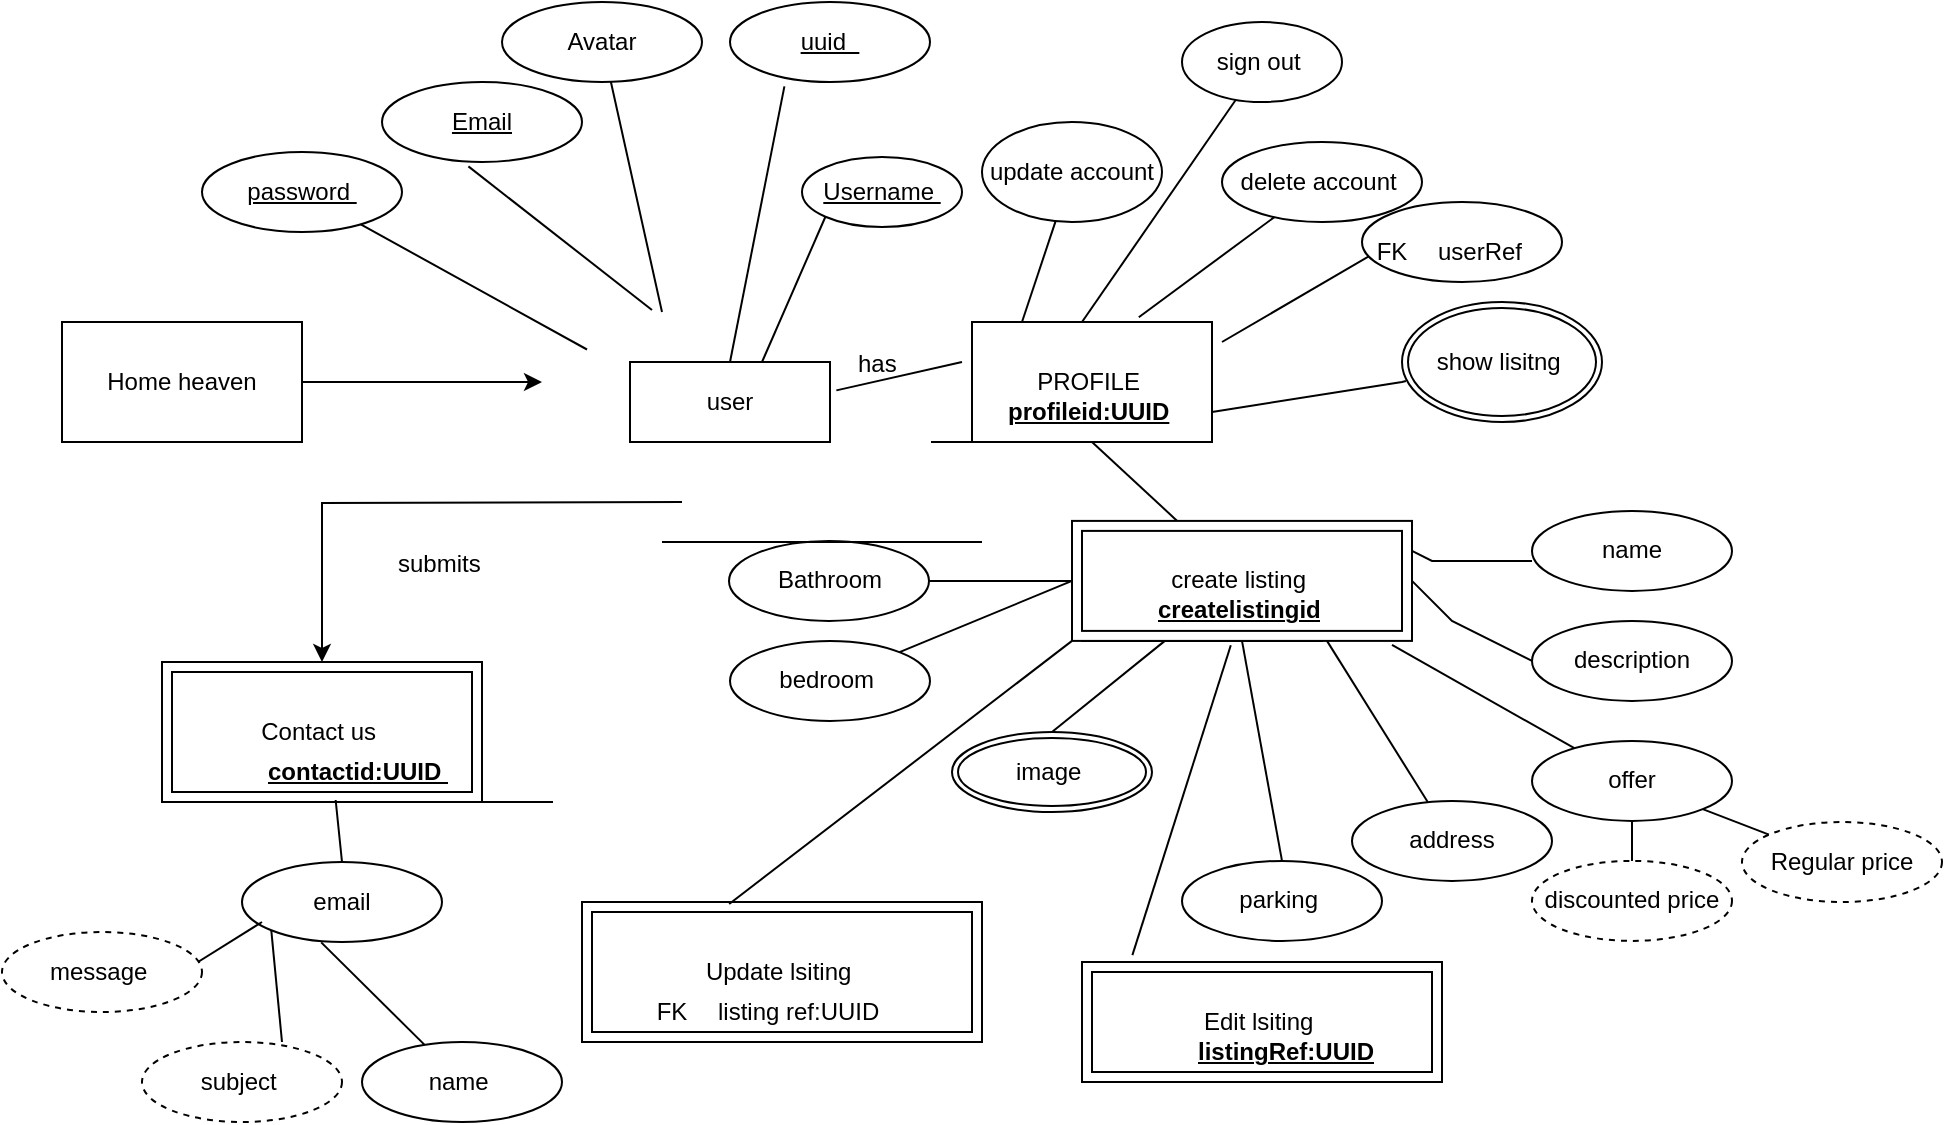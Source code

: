 <mxfile version="24.8.3">
  <diagram id="C5RBs43oDa-KdzZeNtuy" name="Page-1">
    <mxGraphModel dx="1282" dy="1736" grid="1" gridSize="10" guides="1" tooltips="1" connect="1" arrows="1" fold="1" page="1" pageScale="1" pageWidth="827" pageHeight="1169" math="0" shadow="0">
      <root>
        <mxCell id="WIyWlLk6GJQsqaUBKTNV-0" />
        <mxCell id="WIyWlLk6GJQsqaUBKTNV-1" parent="WIyWlLk6GJQsqaUBKTNV-0" />
        <mxCell id="KLBGYPZvjhthSUprrt0s-2" value="" style="edgeStyle=orthogonalEdgeStyle;rounded=0;orthogonalLoop=1;jettySize=auto;html=1;" parent="WIyWlLk6GJQsqaUBKTNV-1" source="KLBGYPZvjhthSUprrt0s-0" edge="1">
          <mxGeometry relative="1" as="geometry">
            <mxPoint x="270" y="160" as="targetPoint" />
          </mxGeometry>
        </mxCell>
        <mxCell id="KLBGYPZvjhthSUprrt0s-0" value="Home heaven" style="rounded=0;whiteSpace=wrap;html=1;" parent="WIyWlLk6GJQsqaUBKTNV-1" vertex="1">
          <mxGeometry x="30" y="130" width="120" height="60" as="geometry" />
        </mxCell>
        <mxCell id="KLBGYPZvjhthSUprrt0s-113" style="edgeStyle=orthogonalEdgeStyle;rounded=0;orthogonalLoop=1;jettySize=auto;html=1;" parent="WIyWlLk6GJQsqaUBKTNV-1" target="KLBGYPZvjhthSUprrt0s-114" edge="1">
          <mxGeometry relative="1" as="geometry">
            <mxPoint x="190" y="320" as="targetPoint" />
            <mxPoint x="340" y="220" as="sourcePoint" />
          </mxGeometry>
        </mxCell>
        <mxCell id="KLBGYPZvjhthSUprrt0s-7" value="PROFILE&lt;span style=&quot;background-color: initial;&quot;&gt;&amp;nbsp;&lt;/span&gt;" style="whiteSpace=wrap;html=1;" parent="WIyWlLk6GJQsqaUBKTNV-1" vertex="1">
          <mxGeometry x="485" y="130" width="120" height="60" as="geometry" />
        </mxCell>
        <mxCell id="KLBGYPZvjhthSUprrt0s-11" value="" style="endArrow=none;html=1;rounded=0;entryX=0;entryY=1;entryDx=0;entryDy=0;exitX=0.66;exitY=0;exitDx=0;exitDy=0;exitPerimeter=0;" parent="WIyWlLk6GJQsqaUBKTNV-1" source="4GzamrXXd0QJlAiU1ef9-17" edge="1" target="KLBGYPZvjhthSUprrt0s-72">
          <mxGeometry width="50" height="50" relative="1" as="geometry">
            <mxPoint x="367.755" y="133.878" as="sourcePoint" />
            <mxPoint x="400" y="100" as="targetPoint" />
          </mxGeometry>
        </mxCell>
        <mxCell id="KLBGYPZvjhthSUprrt0s-13" value="" style="endArrow=none;html=1;rounded=0;exitX=0.425;exitY=0.04;exitDx=0;exitDy=0;exitPerimeter=0;entryX=0.432;entryY=1.055;entryDx=0;entryDy=0;entryPerimeter=0;" parent="WIyWlLk6GJQsqaUBKTNV-1" edge="1" target="KLBGYPZvjhthSUprrt0s-71">
          <mxGeometry width="50" height="50" relative="1" as="geometry">
            <mxPoint x="325" y="124" as="sourcePoint" />
            <mxPoint x="312.359" y="89.224" as="targetPoint" />
          </mxGeometry>
        </mxCell>
        <mxCell id="KLBGYPZvjhthSUprrt0s-15" value="" style="endArrow=none;html=1;rounded=0;" parent="WIyWlLk6GJQsqaUBKTNV-1" edge="1" target="KLBGYPZvjhthSUprrt0s-69">
          <mxGeometry width="50" height="50" relative="1" as="geometry">
            <mxPoint x="292.5" y="143.75" as="sourcePoint" />
            <mxPoint x="234" y="105" as="targetPoint" />
          </mxGeometry>
        </mxCell>
        <mxCell id="KLBGYPZvjhthSUprrt0s-23" value="" style="endArrow=none;html=1;rounded=0;" parent="WIyWlLk6GJQsqaUBKTNV-1" target="KLBGYPZvjhthSUprrt0s-29" edge="1">
          <mxGeometry width="50" height="50" relative="1" as="geometry">
            <mxPoint x="510" y="130" as="sourcePoint" />
            <mxPoint x="510" y="80" as="targetPoint" />
          </mxGeometry>
        </mxCell>
        <mxCell id="KLBGYPZvjhthSUprrt0s-24" value="" style="endArrow=none;html=1;rounded=0;" parent="WIyWlLk6GJQsqaUBKTNV-1" target="KLBGYPZvjhthSUprrt0s-28" edge="1">
          <mxGeometry width="50" height="50" relative="1" as="geometry">
            <mxPoint x="540" y="130" as="sourcePoint" />
            <mxPoint x="540" y="80" as="targetPoint" />
          </mxGeometry>
        </mxCell>
        <mxCell id="KLBGYPZvjhthSUprrt0s-25" value="" style="endArrow=none;html=1;rounded=0;exitX=0.695;exitY=-0.04;exitDx=0;exitDy=0;exitPerimeter=0;" parent="WIyWlLk6GJQsqaUBKTNV-1" source="KLBGYPZvjhthSUprrt0s-7" target="KLBGYPZvjhthSUprrt0s-26" edge="1">
          <mxGeometry width="50" height="50" relative="1" as="geometry">
            <mxPoint x="570" y="120" as="sourcePoint" />
            <mxPoint x="570" y="80" as="targetPoint" />
          </mxGeometry>
        </mxCell>
        <mxCell id="KLBGYPZvjhthSUprrt0s-26" value="delete account&amp;nbsp;" style="ellipse;whiteSpace=wrap;html=1;" parent="WIyWlLk6GJQsqaUBKTNV-1" vertex="1">
          <mxGeometry x="610" y="40" width="100" height="40" as="geometry" />
        </mxCell>
        <mxCell id="KLBGYPZvjhthSUprrt0s-28" value="sign out&amp;nbsp;" style="ellipse;whiteSpace=wrap;html=1;" parent="WIyWlLk6GJQsqaUBKTNV-1" vertex="1">
          <mxGeometry x="590" y="-20" width="80" height="40" as="geometry" />
        </mxCell>
        <mxCell id="KLBGYPZvjhthSUprrt0s-29" value="update account" style="ellipse;whiteSpace=wrap;html=1;" parent="WIyWlLk6GJQsqaUBKTNV-1" vertex="1">
          <mxGeometry x="490" y="30" width="90" height="50" as="geometry" />
        </mxCell>
        <mxCell id="KLBGYPZvjhthSUprrt0s-30" value="" style="endArrow=none;html=1;rounded=0;exitX=1;exitY=0.75;exitDx=0;exitDy=0;" parent="WIyWlLk6GJQsqaUBKTNV-1" source="KLBGYPZvjhthSUprrt0s-7" edge="1">
          <mxGeometry width="50" height="50" relative="1" as="geometry">
            <mxPoint x="610" y="180" as="sourcePoint" />
            <mxPoint x="701.977" y="159.461" as="targetPoint" />
            <Array as="points">
              <mxPoint x="700" y="160" />
            </Array>
          </mxGeometry>
        </mxCell>
        <mxCell id="KLBGYPZvjhthSUprrt0s-33" value="show lisitng&amp;nbsp;" style="ellipse;shape=doubleEllipse;margin=3;whiteSpace=wrap;html=1;align=center;" parent="WIyWlLk6GJQsqaUBKTNV-1" vertex="1">
          <mxGeometry x="700" y="120" width="100" height="60" as="geometry" />
        </mxCell>
        <mxCell id="KLBGYPZvjhthSUprrt0s-34" value="" style="endArrow=none;html=1;rounded=0;exitX=0.5;exitY=1;exitDx=0;exitDy=0;" parent="WIyWlLk6GJQsqaUBKTNV-1" source="KLBGYPZvjhthSUprrt0s-7" target="KLBGYPZvjhthSUprrt0s-35" edge="1">
          <mxGeometry relative="1" as="geometry">
            <mxPoint x="330" y="80" as="sourcePoint" />
            <mxPoint x="545" y="260" as="targetPoint" />
          </mxGeometry>
        </mxCell>
        <mxCell id="KLBGYPZvjhthSUprrt0s-35" value="create listing&amp;nbsp;" style="shape=ext;margin=3;double=1;whiteSpace=wrap;html=1;align=center;" parent="WIyWlLk6GJQsqaUBKTNV-1" vertex="1">
          <mxGeometry x="535" y="229.45" width="170" height="60" as="geometry" />
        </mxCell>
        <mxCell id="KLBGYPZvjhthSUprrt0s-36" value="" style="endArrow=none;html=1;rounded=0;exitX=1;exitY=0.25;exitDx=0;exitDy=0;" parent="WIyWlLk6GJQsqaUBKTNV-1" source="KLBGYPZvjhthSUprrt0s-35" edge="1">
          <mxGeometry relative="1" as="geometry">
            <mxPoint x="385" y="79.45" as="sourcePoint" />
            <mxPoint x="765" y="249.45" as="targetPoint" />
            <Array as="points">
              <mxPoint x="715" y="249.45" />
            </Array>
          </mxGeometry>
        </mxCell>
        <mxCell id="KLBGYPZvjhthSUprrt0s-40" value="" style="endArrow=none;html=1;rounded=0;exitX=1;exitY=0.5;exitDx=0;exitDy=0;entryX=0;entryY=0.5;entryDx=0;entryDy=0;" parent="WIyWlLk6GJQsqaUBKTNV-1" source="KLBGYPZvjhthSUprrt0s-35" edge="1" target="KLBGYPZvjhthSUprrt0s-41">
          <mxGeometry relative="1" as="geometry">
            <mxPoint x="695" y="264.45" as="sourcePoint" />
            <mxPoint x="755" y="299.45" as="targetPoint" />
            <Array as="points">
              <mxPoint x="725" y="279.45" />
            </Array>
          </mxGeometry>
        </mxCell>
        <mxCell id="KLBGYPZvjhthSUprrt0s-41" value="description" style="ellipse;whiteSpace=wrap;html=1;align=center;" parent="WIyWlLk6GJQsqaUBKTNV-1" vertex="1">
          <mxGeometry x="765" y="279.45" width="100" height="40" as="geometry" />
        </mxCell>
        <mxCell id="KLBGYPZvjhthSUprrt0s-44" value="" style="endArrow=none;html=1;rounded=0;exitX=0.75;exitY=1;exitDx=0;exitDy=0;" parent="WIyWlLk6GJQsqaUBKTNV-1" source="KLBGYPZvjhthSUprrt0s-35" target="KLBGYPZvjhthSUprrt0s-45" edge="1">
          <mxGeometry relative="1" as="geometry">
            <mxPoint x="385" y="139.45" as="sourcePoint" />
            <mxPoint x="655" y="349.45" as="targetPoint" />
          </mxGeometry>
        </mxCell>
        <mxCell id="KLBGYPZvjhthSUprrt0s-45" value="address" style="ellipse;whiteSpace=wrap;html=1;align=center;" parent="WIyWlLk6GJQsqaUBKTNV-1" vertex="1">
          <mxGeometry x="675" y="369.45" width="100" height="40" as="geometry" />
        </mxCell>
        <mxCell id="KLBGYPZvjhthSUprrt0s-46" value="parking&amp;nbsp;" style="ellipse;whiteSpace=wrap;html=1;align=center;" parent="WIyWlLk6GJQsqaUBKTNV-1" vertex="1">
          <mxGeometry x="590" y="399.45" width="100" height="40" as="geometry" />
        </mxCell>
        <mxCell id="KLBGYPZvjhthSUprrt0s-48" value="" style="endArrow=none;html=1;rounded=0;entryX=0.5;entryY=0;entryDx=0;entryDy=0;exitX=0.5;exitY=1;exitDx=0;exitDy=0;" parent="WIyWlLk6GJQsqaUBKTNV-1" source="KLBGYPZvjhthSUprrt0s-35" target="KLBGYPZvjhthSUprrt0s-46" edge="1">
          <mxGeometry relative="1" as="geometry">
            <mxPoint x="385" y="139.45" as="sourcePoint" />
            <mxPoint x="545" y="139.45" as="targetPoint" />
          </mxGeometry>
        </mxCell>
        <mxCell id="KLBGYPZvjhthSUprrt0s-49" value="" style="endArrow=none;html=1;rounded=0;entryX=0;entryY=0.5;entryDx=0;entryDy=0;exitX=1;exitY=0.5;exitDx=0;exitDy=0;" parent="WIyWlLk6GJQsqaUBKTNV-1" target="KLBGYPZvjhthSUprrt0s-35" edge="1" source="4GzamrXXd0QJlAiU1ef9-12">
          <mxGeometry relative="1" as="geometry">
            <mxPoint x="430" y="260" as="sourcePoint" />
            <mxPoint x="535" y="248.2" as="targetPoint" />
          </mxGeometry>
        </mxCell>
        <mxCell id="KLBGYPZvjhthSUprrt0s-51" value="offer" style="ellipse;whiteSpace=wrap;html=1;align=center;" parent="WIyWlLk6GJQsqaUBKTNV-1" vertex="1">
          <mxGeometry x="765" y="339.45" width="100" height="40" as="geometry" />
        </mxCell>
        <mxCell id="KLBGYPZvjhthSUprrt0s-53" value="discounted price" style="ellipse;whiteSpace=wrap;html=1;align=center;dashed=1;" parent="WIyWlLk6GJQsqaUBKTNV-1" vertex="1">
          <mxGeometry x="765" y="399.45" width="100" height="40" as="geometry" />
        </mxCell>
        <mxCell id="KLBGYPZvjhthSUprrt0s-59" value="" style="endArrow=none;html=1;rounded=0;entryX=0.5;entryY=1;entryDx=0;entryDy=0;exitX=0.5;exitY=0;exitDx=0;exitDy=0;" parent="WIyWlLk6GJQsqaUBKTNV-1" source="KLBGYPZvjhthSUprrt0s-53" target="KLBGYPZvjhthSUprrt0s-51" edge="1">
          <mxGeometry relative="1" as="geometry">
            <mxPoint x="775" y="399.45" as="sourcePoint" />
            <mxPoint x="545" y="279.45" as="targetPoint" />
          </mxGeometry>
        </mxCell>
        <mxCell id="KLBGYPZvjhthSUprrt0s-60" value="image&amp;nbsp;" style="ellipse;shape=doubleEllipse;margin=3;whiteSpace=wrap;html=1;align=center;" parent="WIyWlLk6GJQsqaUBKTNV-1" vertex="1">
          <mxGeometry x="475" y="335" width="100" height="40" as="geometry" />
        </mxCell>
        <mxCell id="KLBGYPZvjhthSUprrt0s-62" value="" style="endArrow=none;html=1;rounded=0;entryX=0.5;entryY=0;entryDx=0;entryDy=0;" parent="WIyWlLk6GJQsqaUBKTNV-1" source="KLBGYPZvjhthSUprrt0s-87" target="KLBGYPZvjhthSUprrt0s-60" edge="1">
          <mxGeometry relative="1" as="geometry">
            <mxPoint x="615" y="299.45" as="sourcePoint" />
            <mxPoint x="545" y="279.45" as="targetPoint" />
          </mxGeometry>
        </mxCell>
        <mxCell id="KLBGYPZvjhthSUprrt0s-64" value="Update lsiting&amp;nbsp;" style="shape=ext;margin=3;double=1;whiteSpace=wrap;html=1;align=center;" parent="WIyWlLk6GJQsqaUBKTNV-1" vertex="1">
          <mxGeometry x="290" y="420" width="200" height="70" as="geometry" />
        </mxCell>
        <mxCell id="KLBGYPZvjhthSUprrt0s-66" value="" style="endArrow=none;html=1;rounded=0;exitX=0.368;exitY=0.014;exitDx=0;exitDy=0;exitPerimeter=0;entryX=0;entryY=1;entryDx=0;entryDy=0;" parent="WIyWlLk6GJQsqaUBKTNV-1" source="KLBGYPZvjhthSUprrt0s-64" target="KLBGYPZvjhthSUprrt0s-35" edge="1">
          <mxGeometry relative="1" as="geometry">
            <mxPoint x="330" y="280" as="sourcePoint" />
            <mxPoint x="490" y="280" as="targetPoint" />
          </mxGeometry>
        </mxCell>
        <mxCell id="KLBGYPZvjhthSUprrt0s-69" value="password&amp;nbsp;" style="ellipse;whiteSpace=wrap;html=1;align=center;fontStyle=4;" parent="WIyWlLk6GJQsqaUBKTNV-1" vertex="1">
          <mxGeometry x="100" y="45" width="100" height="40" as="geometry" />
        </mxCell>
        <mxCell id="KLBGYPZvjhthSUprrt0s-71" value="Email" style="ellipse;whiteSpace=wrap;html=1;align=center;fontStyle=4;" parent="WIyWlLk6GJQsqaUBKTNV-1" vertex="1">
          <mxGeometry x="190" y="10" width="100" height="40" as="geometry" />
        </mxCell>
        <mxCell id="KLBGYPZvjhthSUprrt0s-72" value="Username&amp;nbsp;" style="ellipse;whiteSpace=wrap;html=1;align=center;fontStyle=4;" parent="WIyWlLk6GJQsqaUBKTNV-1" vertex="1">
          <mxGeometry x="400" y="47.5" width="80" height="35" as="geometry" />
        </mxCell>
        <mxCell id="KLBGYPZvjhthSUprrt0s-75" value="uuid&amp;nbsp;&amp;nbsp;" style="ellipse;whiteSpace=wrap;html=1;align=center;fontStyle=4;" parent="WIyWlLk6GJQsqaUBKTNV-1" vertex="1">
          <mxGeometry x="364" y="-30" width="100" height="40" as="geometry" />
        </mxCell>
        <mxCell id="KLBGYPZvjhthSUprrt0s-76" value="" style="shape=table;startSize=0;container=1;collapsible=1;childLayout=tableLayout;fixedRows=1;rowLines=0;fontStyle=0;align=center;resizeLast=1;strokeColor=none;fillColor=none;collapsible=0;whiteSpace=wrap;html=1;" parent="WIyWlLk6GJQsqaUBKTNV-1" vertex="1">
          <mxGeometry x="390" y="135" width="60" height="30" as="geometry" />
        </mxCell>
        <mxCell id="KLBGYPZvjhthSUprrt0s-77" value="" style="shape=tableRow;horizontal=0;startSize=0;swimlaneHead=0;swimlaneBody=0;fillColor=none;collapsible=0;dropTarget=0;points=[[0,0.5],[1,0.5]];portConstraint=eastwest;top=0;left=0;right=0;bottom=0;" parent="KLBGYPZvjhthSUprrt0s-76" vertex="1">
          <mxGeometry width="60" height="30" as="geometry" />
        </mxCell>
        <mxCell id="KLBGYPZvjhthSUprrt0s-78" value="" style="shape=partialRectangle;connectable=0;fillColor=none;top=0;left=0;bottom=0;right=0;editable=1;overflow=hidden;" parent="KLBGYPZvjhthSUprrt0s-77" vertex="1">
          <mxGeometry width="30" height="30" as="geometry">
            <mxRectangle width="30" height="30" as="alternateBounds" />
          </mxGeometry>
        </mxCell>
        <mxCell id="KLBGYPZvjhthSUprrt0s-79" value="has " style="shape=partialRectangle;connectable=0;fillColor=none;top=0;left=0;bottom=0;right=0;align=left;spacingLeft=6;overflow=hidden;" parent="KLBGYPZvjhthSUprrt0s-77" vertex="1">
          <mxGeometry x="30" width="30" height="30" as="geometry">
            <mxRectangle width="30" height="30" as="alternateBounds" />
          </mxGeometry>
        </mxCell>
        <mxCell id="KLBGYPZvjhthSUprrt0s-83" value="" style="shape=table;startSize=0;container=1;collapsible=1;childLayout=tableLayout;fixedRows=1;rowLines=0;fontStyle=0;align=center;resizeLast=1;strokeColor=none;fillColor=none;collapsible=0;" parent="WIyWlLk6GJQsqaUBKTNV-1" vertex="1">
          <mxGeometry x="320" y="460" width="120" height="30" as="geometry" />
        </mxCell>
        <mxCell id="KLBGYPZvjhthSUprrt0s-84" value="" style="shape=tableRow;horizontal=0;startSize=0;swimlaneHead=0;swimlaneBody=0;fillColor=none;collapsible=0;dropTarget=0;points=[[0,0.5],[1,0.5]];portConstraint=eastwest;top=0;left=0;right=0;bottom=0;" parent="KLBGYPZvjhthSUprrt0s-83" vertex="1">
          <mxGeometry width="120" height="30" as="geometry" />
        </mxCell>
        <mxCell id="KLBGYPZvjhthSUprrt0s-85" value="FK" style="shape=partialRectangle;connectable=0;fillColor=none;top=0;left=0;bottom=0;right=0;fontStyle=0;overflow=hidden;whiteSpace=wrap;html=1;" parent="KLBGYPZvjhthSUprrt0s-84" vertex="1">
          <mxGeometry width="30" height="30" as="geometry">
            <mxRectangle width="30" height="30" as="alternateBounds" />
          </mxGeometry>
        </mxCell>
        <mxCell id="KLBGYPZvjhthSUprrt0s-86" value="listing ref:UUID" style="shape=partialRectangle;connectable=0;fillColor=none;top=0;left=0;bottom=0;right=0;align=left;spacingLeft=6;fontStyle=0;overflow=hidden;whiteSpace=wrap;html=1;" parent="KLBGYPZvjhthSUprrt0s-84" vertex="1">
          <mxGeometry x="30" width="90" height="30" as="geometry">
            <mxRectangle width="90" height="30" as="alternateBounds" />
          </mxGeometry>
        </mxCell>
        <mxCell id="KLBGYPZvjhthSUprrt0s-87" value="" style="shape=table;startSize=0;container=1;collapsible=1;childLayout=tableLayout;fixedRows=1;rowLines=0;fontStyle=0;align=center;resizeLast=1;strokeColor=none;fillColor=none;collapsible=0;" parent="WIyWlLk6GJQsqaUBKTNV-1" vertex="1">
          <mxGeometry x="540" y="259.45" width="120" height="30" as="geometry" />
        </mxCell>
        <mxCell id="KLBGYPZvjhthSUprrt0s-88" value="" style="shape=tableRow;horizontal=0;startSize=0;swimlaneHead=0;swimlaneBody=0;fillColor=none;collapsible=0;dropTarget=0;points=[[0,0.5],[1,0.5]];portConstraint=eastwest;top=0;left=0;right=0;bottom=1;" parent="KLBGYPZvjhthSUprrt0s-87" vertex="1">
          <mxGeometry width="120" height="30" as="geometry" />
        </mxCell>
        <mxCell id="KLBGYPZvjhthSUprrt0s-89" value="" style="shape=partialRectangle;connectable=0;fillColor=none;top=0;left=0;bottom=0;right=0;fontStyle=1;overflow=hidden;whiteSpace=wrap;html=1;" parent="KLBGYPZvjhthSUprrt0s-88" vertex="1">
          <mxGeometry width="30" height="30" as="geometry">
            <mxRectangle width="30" height="30" as="alternateBounds" />
          </mxGeometry>
        </mxCell>
        <mxCell id="KLBGYPZvjhthSUprrt0s-90" value="createlistingid" style="shape=partialRectangle;connectable=0;fillColor=none;top=0;left=0;bottom=0;right=0;align=left;spacingLeft=6;fontStyle=5;overflow=hidden;whiteSpace=wrap;html=1;" parent="KLBGYPZvjhthSUprrt0s-88" vertex="1">
          <mxGeometry x="30" width="90" height="30" as="geometry">
            <mxRectangle width="90" height="30" as="alternateBounds" />
          </mxGeometry>
        </mxCell>
        <mxCell id="KLBGYPZvjhthSUprrt0s-93" value="" style="endArrow=none;html=1;rounded=0;" parent="WIyWlLk6GJQsqaUBKTNV-1" target="KLBGYPZvjhthSUprrt0s-51" edge="1">
          <mxGeometry relative="1" as="geometry">
            <mxPoint x="695" y="291.45" as="sourcePoint" />
            <mxPoint x="545" y="219.45" as="targetPoint" />
          </mxGeometry>
        </mxCell>
        <mxCell id="KLBGYPZvjhthSUprrt0s-94" value="Edit lsiting&amp;nbsp;" style="shape=ext;margin=3;double=1;whiteSpace=wrap;html=1;align=center;" parent="WIyWlLk6GJQsqaUBKTNV-1" vertex="1">
          <mxGeometry x="540" y="450" width="180" height="60" as="geometry" />
        </mxCell>
        <mxCell id="KLBGYPZvjhthSUprrt0s-97" value="" style="endArrow=none;html=1;rounded=0;exitX=0.62;exitY=1.073;exitDx=0;exitDy=0;exitPerimeter=0;entryX=0.14;entryY=-0.057;entryDx=0;entryDy=0;entryPerimeter=0;" parent="WIyWlLk6GJQsqaUBKTNV-1" source="KLBGYPZvjhthSUprrt0s-88" target="KLBGYPZvjhthSUprrt0s-94" edge="1">
          <mxGeometry relative="1" as="geometry">
            <mxPoint x="385" y="219.45" as="sourcePoint" />
            <mxPoint x="570" y="440" as="targetPoint" />
          </mxGeometry>
        </mxCell>
        <mxCell id="KLBGYPZvjhthSUprrt0s-98" value="" style="shape=table;startSize=0;container=1;collapsible=1;childLayout=tableLayout;fixedRows=1;rowLines=0;fontStyle=0;align=center;resizeLast=1;strokeColor=none;fillColor=none;collapsible=0;" parent="WIyWlLk6GJQsqaUBKTNV-1" vertex="1">
          <mxGeometry x="560" y="480" width="130" height="30" as="geometry" />
        </mxCell>
        <mxCell id="KLBGYPZvjhthSUprrt0s-99" value="" style="shape=tableRow;horizontal=0;startSize=0;swimlaneHead=0;swimlaneBody=0;fillColor=none;collapsible=0;dropTarget=0;points=[[0,0.5],[1,0.5]];portConstraint=eastwest;top=0;left=0;right=0;bottom=1;" parent="KLBGYPZvjhthSUprrt0s-98" vertex="1">
          <mxGeometry width="130" height="30" as="geometry" />
        </mxCell>
        <mxCell id="KLBGYPZvjhthSUprrt0s-100" value="" style="shape=partialRectangle;connectable=0;fillColor=none;top=0;left=0;bottom=0;right=0;fontStyle=1;overflow=hidden;whiteSpace=wrap;html=1;" parent="KLBGYPZvjhthSUprrt0s-99" vertex="1">
          <mxGeometry width="30" height="30" as="geometry">
            <mxRectangle width="30" height="30" as="alternateBounds" />
          </mxGeometry>
        </mxCell>
        <mxCell id="KLBGYPZvjhthSUprrt0s-101" value="listingRef:UUID" style="shape=partialRectangle;connectable=0;fillColor=none;top=0;left=0;bottom=0;right=0;align=left;spacingLeft=6;fontStyle=5;overflow=hidden;whiteSpace=wrap;html=1;" parent="KLBGYPZvjhthSUprrt0s-99" vertex="1">
          <mxGeometry x="30" width="100" height="30" as="geometry">
            <mxRectangle width="100" height="30" as="alternateBounds" />
          </mxGeometry>
        </mxCell>
        <mxCell id="KLBGYPZvjhthSUprrt0s-103" value="" style="shape=table;startSize=0;container=1;collapsible=1;childLayout=tableLayout;fixedRows=1;rowLines=0;fontStyle=0;align=center;resizeLast=1;strokeColor=none;fillColor=none;collapsible=0;" parent="WIyWlLk6GJQsqaUBKTNV-1" vertex="1">
          <mxGeometry x="465" y="160" width="120" height="30" as="geometry" />
        </mxCell>
        <mxCell id="KLBGYPZvjhthSUprrt0s-104" value="" style="shape=tableRow;horizontal=0;startSize=0;swimlaneHead=0;swimlaneBody=0;fillColor=none;collapsible=0;dropTarget=0;points=[[0,0.5],[1,0.5]];portConstraint=eastwest;top=0;left=0;right=0;bottom=1;" parent="KLBGYPZvjhthSUprrt0s-103" vertex="1">
          <mxGeometry width="120" height="30" as="geometry" />
        </mxCell>
        <mxCell id="KLBGYPZvjhthSUprrt0s-105" value="" style="shape=partialRectangle;connectable=0;fillColor=none;top=0;left=0;bottom=0;right=0;fontStyle=1;overflow=hidden;whiteSpace=wrap;html=1;" parent="KLBGYPZvjhthSUprrt0s-104" vertex="1">
          <mxGeometry width="30" height="30" as="geometry">
            <mxRectangle width="30" height="30" as="alternateBounds" />
          </mxGeometry>
        </mxCell>
        <mxCell id="KLBGYPZvjhthSUprrt0s-106" value="profileid:UUID" style="shape=partialRectangle;connectable=0;fillColor=none;top=0;left=0;bottom=0;right=0;align=left;spacingLeft=6;fontStyle=5;overflow=hidden;whiteSpace=wrap;html=1;" parent="KLBGYPZvjhthSUprrt0s-104" vertex="1">
          <mxGeometry x="30" width="90" height="30" as="geometry">
            <mxRectangle width="90" height="30" as="alternateBounds" />
          </mxGeometry>
        </mxCell>
        <mxCell id="KLBGYPZvjhthSUprrt0s-114" value="Contact us&amp;nbsp;" style="shape=ext;margin=3;double=1;whiteSpace=wrap;html=1;align=center;" parent="WIyWlLk6GJQsqaUBKTNV-1" vertex="1">
          <mxGeometry x="80" y="300" width="160" height="70" as="geometry" />
        </mxCell>
        <mxCell id="KLBGYPZvjhthSUprrt0s-115" value="" style="shape=table;startSize=0;container=1;collapsible=1;childLayout=tableLayout;fixedRows=1;rowLines=0;fontStyle=0;align=center;resizeLast=1;strokeColor=none;fillColor=none;collapsible=0;" parent="WIyWlLk6GJQsqaUBKTNV-1" vertex="1">
          <mxGeometry x="95" y="340" width="180" height="30" as="geometry" />
        </mxCell>
        <mxCell id="KLBGYPZvjhthSUprrt0s-116" value="" style="shape=tableRow;horizontal=0;startSize=0;swimlaneHead=0;swimlaneBody=0;fillColor=none;collapsible=0;dropTarget=0;points=[[0,0.5],[1,0.5]];portConstraint=eastwest;top=0;left=0;right=0;bottom=1;" parent="KLBGYPZvjhthSUprrt0s-115" vertex="1">
          <mxGeometry width="180" height="30" as="geometry" />
        </mxCell>
        <mxCell id="KLBGYPZvjhthSUprrt0s-117" value="" style="shape=partialRectangle;connectable=0;fillColor=none;top=0;left=0;bottom=0;right=0;fontStyle=1;overflow=hidden;whiteSpace=wrap;html=1;" parent="KLBGYPZvjhthSUprrt0s-116" vertex="1">
          <mxGeometry width="30" height="30" as="geometry">
            <mxRectangle width="30" height="30" as="alternateBounds" />
          </mxGeometry>
        </mxCell>
        <mxCell id="KLBGYPZvjhthSUprrt0s-118" value="contactid:UUID&amp;nbsp;" style="shape=partialRectangle;connectable=0;fillColor=none;top=0;left=0;bottom=0;right=0;align=left;spacingLeft=6;fontStyle=5;overflow=hidden;whiteSpace=wrap;html=1;" parent="KLBGYPZvjhthSUprrt0s-116" vertex="1">
          <mxGeometry x="30" width="150" height="30" as="geometry">
            <mxRectangle width="150" height="30" as="alternateBounds" />
          </mxGeometry>
        </mxCell>
        <mxCell id="KLBGYPZvjhthSUprrt0s-120" value="email" style="ellipse;whiteSpace=wrap;html=1;align=center;" parent="WIyWlLk6GJQsqaUBKTNV-1" vertex="1">
          <mxGeometry x="120" y="400" width="100" height="40" as="geometry" />
        </mxCell>
        <mxCell id="KLBGYPZvjhthSUprrt0s-123" value="" style="endArrow=none;html=1;rounded=0;entryX=0.5;entryY=0;entryDx=0;entryDy=0;exitX=0.399;exitY=0.967;exitDx=0;exitDy=0;exitPerimeter=0;" parent="WIyWlLk6GJQsqaUBKTNV-1" source="KLBGYPZvjhthSUprrt0s-116" target="KLBGYPZvjhthSUprrt0s-120" edge="1">
          <mxGeometry relative="1" as="geometry">
            <mxPoint x="330" y="290" as="sourcePoint" />
            <mxPoint x="490" y="290" as="targetPoint" />
          </mxGeometry>
        </mxCell>
        <mxCell id="KLBGYPZvjhthSUprrt0s-124" value="" style="endArrow=none;html=1;rounded=0;entryX=0.5;entryY=0;entryDx=0;entryDy=0;" parent="WIyWlLk6GJQsqaUBKTNV-1" edge="1">
          <mxGeometry relative="1" as="geometry">
            <mxPoint x="130" y="430" as="sourcePoint" />
            <mxPoint x="90" y="455" as="targetPoint" />
          </mxGeometry>
        </mxCell>
        <mxCell id="KLBGYPZvjhthSUprrt0s-125" value="" style="endArrow=none;html=1;rounded=0;exitX=0;exitY=1;exitDx=0;exitDy=0;" parent="WIyWlLk6GJQsqaUBKTNV-1" source="KLBGYPZvjhthSUprrt0s-120" edge="1">
          <mxGeometry relative="1" as="geometry">
            <mxPoint x="330" y="290" as="sourcePoint" />
            <mxPoint x="140" y="490" as="targetPoint" />
          </mxGeometry>
        </mxCell>
        <mxCell id="KLBGYPZvjhthSUprrt0s-126" value="" style="endArrow=none;html=1;rounded=0;exitX=0.396;exitY=1.005;exitDx=0;exitDy=0;exitPerimeter=0;" parent="WIyWlLk6GJQsqaUBKTNV-1" source="KLBGYPZvjhthSUprrt0s-120" target="KLBGYPZvjhthSUprrt0s-127" edge="1">
          <mxGeometry relative="1" as="geometry">
            <mxPoint x="330" y="290" as="sourcePoint" />
            <mxPoint x="190" y="500" as="targetPoint" />
          </mxGeometry>
        </mxCell>
        <mxCell id="KLBGYPZvjhthSUprrt0s-127" value="name&amp;nbsp;" style="ellipse;whiteSpace=wrap;html=1;align=center;" parent="WIyWlLk6GJQsqaUBKTNV-1" vertex="1">
          <mxGeometry x="180" y="490" width="100" height="40" as="geometry" />
        </mxCell>
        <mxCell id="KLBGYPZvjhthSUprrt0s-128" value="subject&amp;nbsp;" style="ellipse;whiteSpace=wrap;html=1;align=center;dashed=1;" parent="WIyWlLk6GJQsqaUBKTNV-1" vertex="1">
          <mxGeometry x="70" y="490" width="100" height="40" as="geometry" />
        </mxCell>
        <mxCell id="KLBGYPZvjhthSUprrt0s-129" value="message&amp;nbsp;" style="ellipse;whiteSpace=wrap;html=1;align=center;dashed=1;" parent="WIyWlLk6GJQsqaUBKTNV-1" vertex="1">
          <mxGeometry y="435" width="100" height="40" as="geometry" />
        </mxCell>
        <mxCell id="KLBGYPZvjhthSUprrt0s-130" value="" style="shape=table;startSize=0;container=1;collapsible=1;childLayout=tableLayout;fixedRows=1;rowLines=0;fontStyle=0;align=center;resizeLast=1;strokeColor=none;fillColor=none;collapsible=0;whiteSpace=wrap;html=1;" parent="WIyWlLk6GJQsqaUBKTNV-1" vertex="1">
          <mxGeometry x="160" y="235" width="130" height="30" as="geometry" />
        </mxCell>
        <mxCell id="KLBGYPZvjhthSUprrt0s-131" value="" style="shape=tableRow;horizontal=0;startSize=0;swimlaneHead=0;swimlaneBody=0;fillColor=none;collapsible=0;dropTarget=0;points=[[0,0.5],[1,0.5]];portConstraint=eastwest;top=0;left=0;right=0;bottom=0;" parent="KLBGYPZvjhthSUprrt0s-130" vertex="1">
          <mxGeometry width="130" height="30" as="geometry" />
        </mxCell>
        <mxCell id="KLBGYPZvjhthSUprrt0s-132" value="" style="shape=partialRectangle;connectable=0;fillColor=none;top=0;left=0;bottom=0;right=0;editable=1;overflow=hidden;" parent="KLBGYPZvjhthSUprrt0s-131" vertex="1">
          <mxGeometry width="30" height="30" as="geometry">
            <mxRectangle width="30" height="30" as="alternateBounds" />
          </mxGeometry>
        </mxCell>
        <mxCell id="KLBGYPZvjhthSUprrt0s-133" value="submits " style="shape=partialRectangle;connectable=0;fillColor=none;top=0;left=0;bottom=0;right=0;align=left;spacingLeft=6;overflow=hidden;" parent="KLBGYPZvjhthSUprrt0s-131" vertex="1">
          <mxGeometry x="30" width="100" height="30" as="geometry">
            <mxRectangle width="100" height="30" as="alternateBounds" />
          </mxGeometry>
        </mxCell>
        <mxCell id="4GzamrXXd0QJlAiU1ef9-0" value="" style="endArrow=none;html=1;rounded=0;" edge="1" parent="WIyWlLk6GJQsqaUBKTNV-1" target="4GzamrXXd0QJlAiU1ef9-1">
          <mxGeometry width="50" height="50" relative="1" as="geometry">
            <mxPoint x="330" y="125" as="sourcePoint" />
            <mxPoint x="310" y="10" as="targetPoint" />
          </mxGeometry>
        </mxCell>
        <mxCell id="4GzamrXXd0QJlAiU1ef9-1" value="Avatar" style="ellipse;whiteSpace=wrap;html=1;" vertex="1" parent="WIyWlLk6GJQsqaUBKTNV-1">
          <mxGeometry x="250" y="-30" width="100" height="40" as="geometry" />
        </mxCell>
        <mxCell id="4GzamrXXd0QJlAiU1ef9-3" value="" style="endArrow=none;html=1;rounded=0;entryX=0.272;entryY=1.055;entryDx=0;entryDy=0;entryPerimeter=0;exitX=0.5;exitY=0;exitDx=0;exitDy=0;" edge="1" parent="WIyWlLk6GJQsqaUBKTNV-1" source="4GzamrXXd0QJlAiU1ef9-17" target="KLBGYPZvjhthSUprrt0s-75">
          <mxGeometry width="50" height="50" relative="1" as="geometry">
            <mxPoint x="365.36" y="135" as="sourcePoint" />
            <mxPoint x="420.005" y="9.142" as="targetPoint" />
          </mxGeometry>
        </mxCell>
        <mxCell id="4GzamrXXd0QJlAiU1ef9-4" value="" style="endArrow=none;html=1;rounded=0;" edge="1" parent="WIyWlLk6GJQsqaUBKTNV-1">
          <mxGeometry width="50" height="50" relative="1" as="geometry">
            <mxPoint x="610" y="140" as="sourcePoint" />
            <mxPoint x="684.845" y="96.34" as="targetPoint" />
          </mxGeometry>
        </mxCell>
        <mxCell id="4GzamrXXd0QJlAiU1ef9-6" value="" style="ellipse;whiteSpace=wrap;html=1;align=center;fontStyle=4;" vertex="1" parent="WIyWlLk6GJQsqaUBKTNV-1">
          <mxGeometry x="680" y="70" width="100" height="40" as="geometry" />
        </mxCell>
        <mxCell id="4GzamrXXd0QJlAiU1ef9-7" value="" style="shape=table;startSize=0;container=1;collapsible=1;childLayout=tableLayout;fixedRows=1;rowLines=0;fontStyle=0;align=center;resizeLast=1;strokeColor=none;fillColor=none;collapsible=0;" vertex="1" parent="WIyWlLk6GJQsqaUBKTNV-1">
          <mxGeometry x="680" y="80" width="160" height="30" as="geometry" />
        </mxCell>
        <mxCell id="4GzamrXXd0QJlAiU1ef9-8" value="" style="shape=tableRow;horizontal=0;startSize=0;swimlaneHead=0;swimlaneBody=0;fillColor=none;collapsible=0;dropTarget=0;points=[[0,0.5],[1,0.5]];portConstraint=eastwest;top=0;left=0;right=0;bottom=0;" vertex="1" parent="4GzamrXXd0QJlAiU1ef9-7">
          <mxGeometry width="160" height="30" as="geometry" />
        </mxCell>
        <mxCell id="4GzamrXXd0QJlAiU1ef9-9" value="FK" style="shape=partialRectangle;connectable=0;fillColor=none;top=0;left=0;bottom=0;right=0;fontStyle=0;overflow=hidden;whiteSpace=wrap;html=1;" vertex="1" parent="4GzamrXXd0QJlAiU1ef9-8">
          <mxGeometry width="30" height="30" as="geometry">
            <mxRectangle width="30" height="30" as="alternateBounds" />
          </mxGeometry>
        </mxCell>
        <mxCell id="4GzamrXXd0QJlAiU1ef9-10" value="userRef" style="shape=partialRectangle;connectable=0;fillColor=none;top=0;left=0;bottom=0;right=0;align=left;spacingLeft=6;fontStyle=0;overflow=hidden;whiteSpace=wrap;html=1;" vertex="1" parent="4GzamrXXd0QJlAiU1ef9-8">
          <mxGeometry x="30" width="130" height="30" as="geometry">
            <mxRectangle width="130" height="30" as="alternateBounds" />
          </mxGeometry>
        </mxCell>
        <mxCell id="4GzamrXXd0QJlAiU1ef9-11" value="name" style="ellipse;whiteSpace=wrap;html=1;align=center;" vertex="1" parent="WIyWlLk6GJQsqaUBKTNV-1">
          <mxGeometry x="765" y="224.45" width="100" height="40" as="geometry" />
        </mxCell>
        <mxCell id="4GzamrXXd0QJlAiU1ef9-12" value="Bathroom" style="ellipse;whiteSpace=wrap;html=1;align=center;" vertex="1" parent="WIyWlLk6GJQsqaUBKTNV-1">
          <mxGeometry x="363.5" y="239.45" width="100" height="40" as="geometry" />
        </mxCell>
        <mxCell id="4GzamrXXd0QJlAiU1ef9-14" value="" style="endArrow=none;html=1;rounded=0;exitX=0;exitY=0.5;exitDx=0;exitDy=0;" edge="1" parent="WIyWlLk6GJQsqaUBKTNV-1" source="KLBGYPZvjhthSUprrt0s-35" target="KLBGYPZvjhthSUprrt0s-50">
          <mxGeometry relative="1" as="geometry">
            <mxPoint x="535" y="259" as="sourcePoint" />
            <mxPoint x="351.235" y="324.383" as="targetPoint" />
          </mxGeometry>
        </mxCell>
        <mxCell id="KLBGYPZvjhthSUprrt0s-50" value="bedroom&amp;nbsp;" style="ellipse;whiteSpace=wrap;html=1;align=center;" parent="WIyWlLk6GJQsqaUBKTNV-1" vertex="1">
          <mxGeometry x="364" y="289.45" width="100" height="40" as="geometry" />
        </mxCell>
        <mxCell id="4GzamrXXd0QJlAiU1ef9-15" value="" style="endArrow=none;html=1;rounded=0;exitX=1;exitY=1;exitDx=0;exitDy=0;" edge="1" parent="WIyWlLk6GJQsqaUBKTNV-1" source="KLBGYPZvjhthSUprrt0s-51" target="4GzamrXXd0QJlAiU1ef9-16">
          <mxGeometry relative="1" as="geometry">
            <mxPoint x="330" y="240" as="sourcePoint" />
            <mxPoint x="920" y="400" as="targetPoint" />
          </mxGeometry>
        </mxCell>
        <mxCell id="4GzamrXXd0QJlAiU1ef9-16" value="Regular price" style="ellipse;whiteSpace=wrap;html=1;align=center;dashed=1;" vertex="1" parent="WIyWlLk6GJQsqaUBKTNV-1">
          <mxGeometry x="870" y="380" width="100" height="40" as="geometry" />
        </mxCell>
        <mxCell id="4GzamrXXd0QJlAiU1ef9-17" value="user" style="whiteSpace=wrap;html=1;align=center;" vertex="1" parent="WIyWlLk6GJQsqaUBKTNV-1">
          <mxGeometry x="314" y="150" width="100" height="40" as="geometry" />
        </mxCell>
        <mxCell id="4GzamrXXd0QJlAiU1ef9-18" value="" style="endArrow=none;html=1;rounded=0;" edge="1" parent="WIyWlLk6GJQsqaUBKTNV-1">
          <mxGeometry relative="1" as="geometry">
            <mxPoint x="330" y="240" as="sourcePoint" />
            <mxPoint x="490" y="240" as="targetPoint" />
          </mxGeometry>
        </mxCell>
        <mxCell id="4GzamrXXd0QJlAiU1ef9-19" value="" style="endArrow=none;html=1;rounded=0;exitX=0.453;exitY=0.973;exitDx=0;exitDy=0;exitPerimeter=0;" edge="1" parent="WIyWlLk6GJQsqaUBKTNV-1" source="KLBGYPZvjhthSUprrt0s-77">
          <mxGeometry relative="1" as="geometry">
            <mxPoint x="420" y="170" as="sourcePoint" />
            <mxPoint x="480" y="150" as="targetPoint" />
          </mxGeometry>
        </mxCell>
      </root>
    </mxGraphModel>
  </diagram>
</mxfile>
